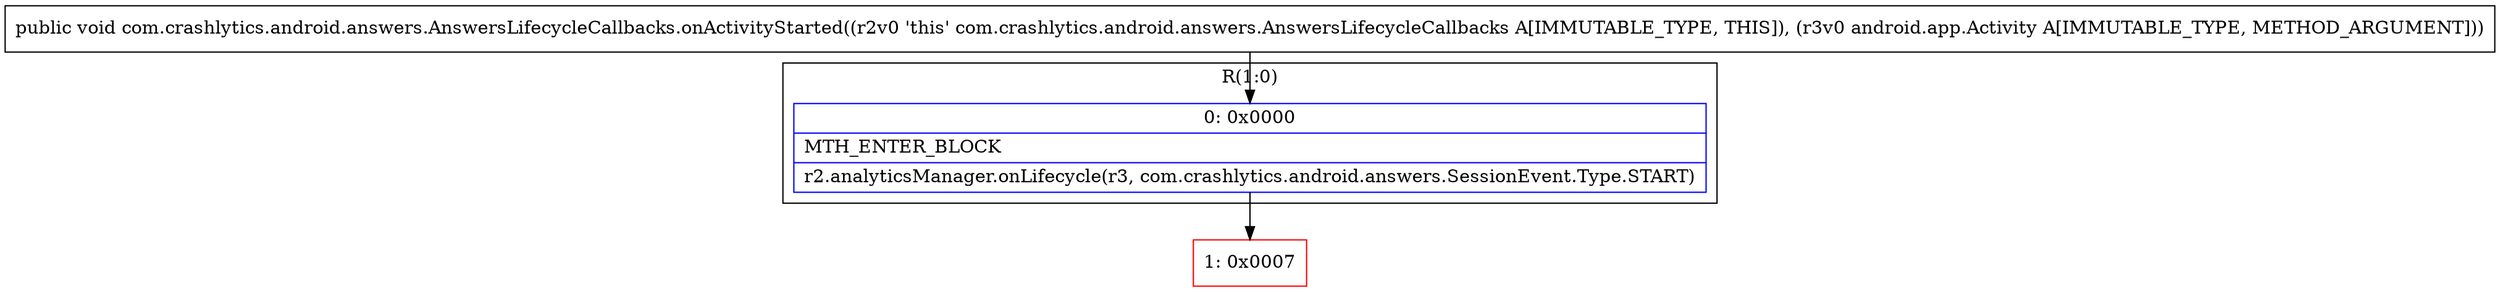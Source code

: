 digraph "CFG forcom.crashlytics.android.answers.AnswersLifecycleCallbacks.onActivityStarted(Landroid\/app\/Activity;)V" {
subgraph cluster_Region_1244606990 {
label = "R(1:0)";
node [shape=record,color=blue];
Node_0 [shape=record,label="{0\:\ 0x0000|MTH_ENTER_BLOCK\l|r2.analyticsManager.onLifecycle(r3, com.crashlytics.android.answers.SessionEvent.Type.START)\l}"];
}
Node_1 [shape=record,color=red,label="{1\:\ 0x0007}"];
MethodNode[shape=record,label="{public void com.crashlytics.android.answers.AnswersLifecycleCallbacks.onActivityStarted((r2v0 'this' com.crashlytics.android.answers.AnswersLifecycleCallbacks A[IMMUTABLE_TYPE, THIS]), (r3v0 android.app.Activity A[IMMUTABLE_TYPE, METHOD_ARGUMENT])) }"];
MethodNode -> Node_0;
Node_0 -> Node_1;
}

